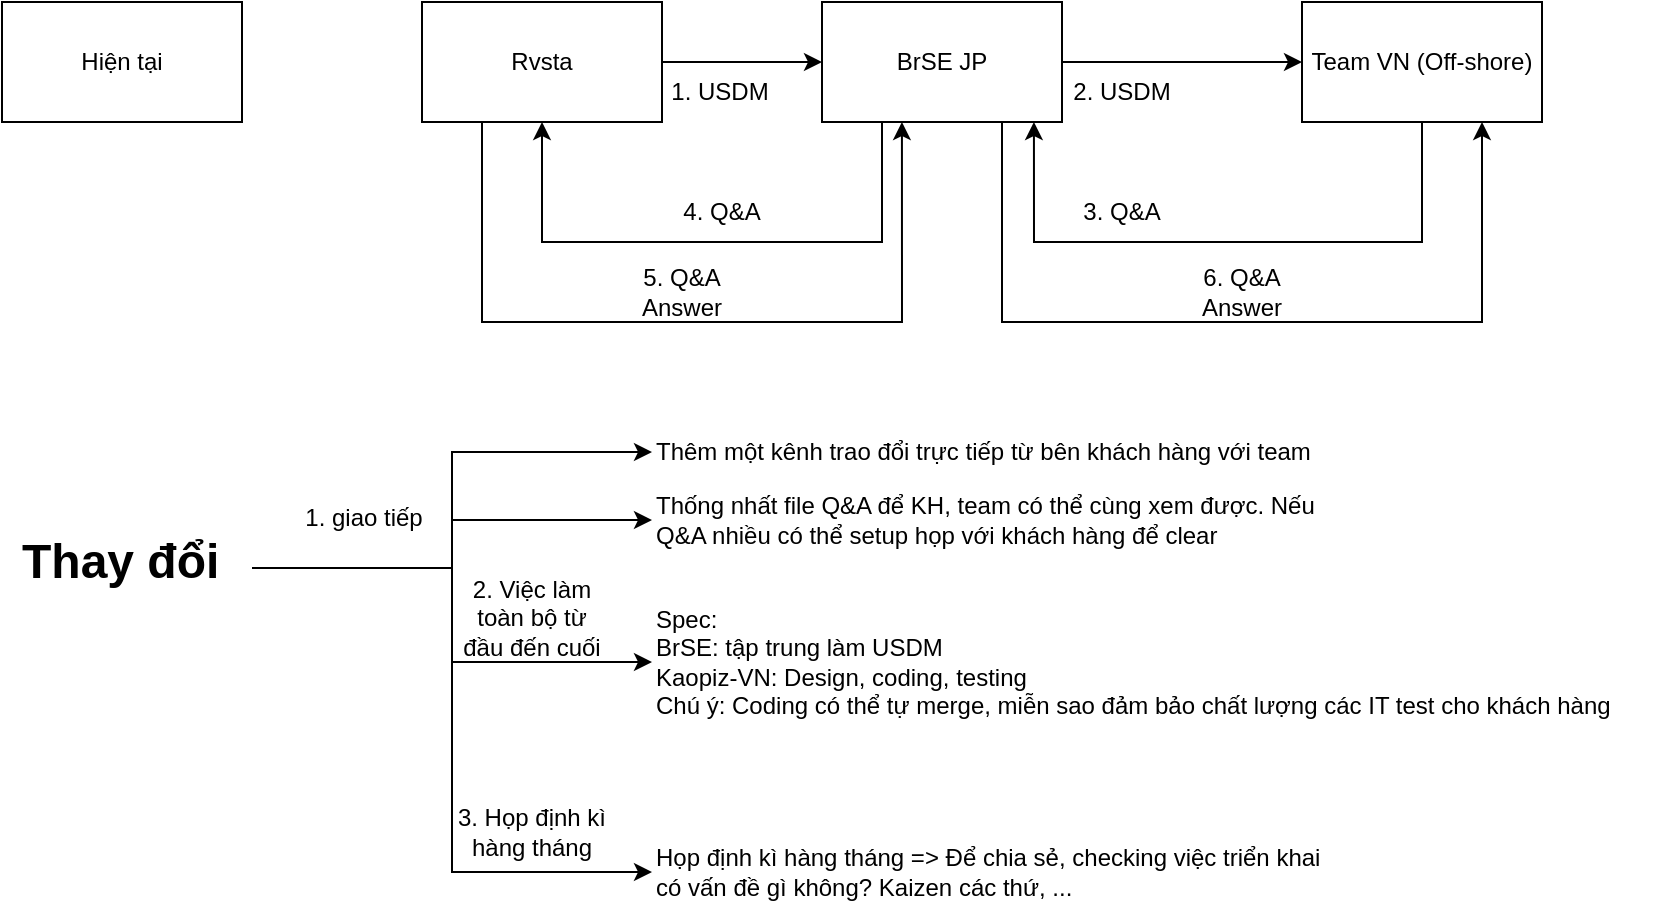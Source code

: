 <mxfile version="21.5.0" type="github" pages="2">
  <diagram name="Kaizen" id="AHfmtlic9p6acToqsaVe">
    <mxGraphModel dx="1434" dy="803" grid="0" gridSize="10" guides="1" tooltips="1" connect="1" arrows="1" fold="1" page="1" pageScale="1" pageWidth="1654" pageHeight="2336" math="0" shadow="0">
      <root>
        <mxCell id="0" />
        <mxCell id="1" parent="0" />
        <mxCell id="ek3ZrvGoVkmrdNauZXpV-6" style="edgeStyle=orthogonalEdgeStyle;rounded=0;orthogonalLoop=1;jettySize=auto;html=1;exitX=1;exitY=0.5;exitDx=0;exitDy=0;entryX=0;entryY=0.5;entryDx=0;entryDy=0;" parent="1" source="ek3ZrvGoVkmrdNauZXpV-2" target="ek3ZrvGoVkmrdNauZXpV-5" edge="1">
          <mxGeometry relative="1" as="geometry" />
        </mxCell>
        <mxCell id="ek3ZrvGoVkmrdNauZXpV-20" style="edgeStyle=orthogonalEdgeStyle;rounded=0;orthogonalLoop=1;jettySize=auto;html=1;exitX=0.25;exitY=1;exitDx=0;exitDy=0;entryX=0.333;entryY=1;entryDx=0;entryDy=0;entryPerimeter=0;" parent="1" source="ek3ZrvGoVkmrdNauZXpV-2" target="ek3ZrvGoVkmrdNauZXpV-5" edge="1">
          <mxGeometry relative="1" as="geometry">
            <Array as="points">
              <mxPoint x="310" y="360" />
              <mxPoint x="520" y="360" />
            </Array>
          </mxGeometry>
        </mxCell>
        <mxCell id="ek3ZrvGoVkmrdNauZXpV-2" value="Rvsta" style="rounded=0;whiteSpace=wrap;html=1;" parent="1" vertex="1">
          <mxGeometry x="280" y="200" width="120" height="60" as="geometry" />
        </mxCell>
        <mxCell id="ek3ZrvGoVkmrdNauZXpV-9" style="edgeStyle=orthogonalEdgeStyle;rounded=0;orthogonalLoop=1;jettySize=auto;html=1;exitX=1;exitY=0.5;exitDx=0;exitDy=0;entryX=0;entryY=0.5;entryDx=0;entryDy=0;" parent="1" source="ek3ZrvGoVkmrdNauZXpV-5" target="ek3ZrvGoVkmrdNauZXpV-8" edge="1">
          <mxGeometry relative="1" as="geometry" />
        </mxCell>
        <mxCell id="ek3ZrvGoVkmrdNauZXpV-17" style="edgeStyle=orthogonalEdgeStyle;rounded=0;orthogonalLoop=1;jettySize=auto;html=1;exitX=0.25;exitY=1;exitDx=0;exitDy=0;entryX=0.5;entryY=1;entryDx=0;entryDy=0;" parent="1" source="ek3ZrvGoVkmrdNauZXpV-5" target="ek3ZrvGoVkmrdNauZXpV-2" edge="1">
          <mxGeometry relative="1" as="geometry">
            <Array as="points">
              <mxPoint x="510" y="320" />
              <mxPoint x="340" y="320" />
            </Array>
          </mxGeometry>
        </mxCell>
        <mxCell id="ek3ZrvGoVkmrdNauZXpV-23" style="edgeStyle=orthogonalEdgeStyle;rounded=0;orthogonalLoop=1;jettySize=auto;html=1;exitX=0.75;exitY=1;exitDx=0;exitDy=0;entryX=0.75;entryY=1;entryDx=0;entryDy=0;" parent="1" source="ek3ZrvGoVkmrdNauZXpV-5" target="ek3ZrvGoVkmrdNauZXpV-8" edge="1">
          <mxGeometry relative="1" as="geometry">
            <Array as="points">
              <mxPoint x="570" y="360" />
              <mxPoint x="810" y="360" />
            </Array>
          </mxGeometry>
        </mxCell>
        <mxCell id="ek3ZrvGoVkmrdNauZXpV-5" value="BrSE JP" style="rounded=0;whiteSpace=wrap;html=1;" parent="1" vertex="1">
          <mxGeometry x="480" y="200" width="120" height="60" as="geometry" />
        </mxCell>
        <mxCell id="ek3ZrvGoVkmrdNauZXpV-7" value="1. USDM" style="text;html=1;strokeColor=none;fillColor=none;align=center;verticalAlign=middle;whiteSpace=wrap;rounded=0;" parent="1" vertex="1">
          <mxGeometry x="399" y="230" width="60" height="30" as="geometry" />
        </mxCell>
        <mxCell id="ek3ZrvGoVkmrdNauZXpV-22" style="edgeStyle=orthogonalEdgeStyle;rounded=0;orthogonalLoop=1;jettySize=auto;html=1;exitX=0.5;exitY=1;exitDx=0;exitDy=0;entryX=0.883;entryY=1;entryDx=0;entryDy=0;entryPerimeter=0;" parent="1" source="ek3ZrvGoVkmrdNauZXpV-8" target="ek3ZrvGoVkmrdNauZXpV-5" edge="1">
          <mxGeometry relative="1" as="geometry">
            <Array as="points">
              <mxPoint x="780" y="320" />
              <mxPoint x="586" y="320" />
            </Array>
          </mxGeometry>
        </mxCell>
        <mxCell id="ek3ZrvGoVkmrdNauZXpV-8" value="Team VN (Off-shore)" style="rounded=0;whiteSpace=wrap;html=1;" parent="1" vertex="1">
          <mxGeometry x="720" y="200" width="120" height="60" as="geometry" />
        </mxCell>
        <mxCell id="ek3ZrvGoVkmrdNauZXpV-11" value="2. USDM" style="text;html=1;strokeColor=none;fillColor=none;align=center;verticalAlign=middle;whiteSpace=wrap;rounded=0;" parent="1" vertex="1">
          <mxGeometry x="600" y="230" width="60" height="30" as="geometry" />
        </mxCell>
        <mxCell id="ek3ZrvGoVkmrdNauZXpV-13" value="3. Q&amp;amp;A" style="text;html=1;strokeColor=none;fillColor=none;align=center;verticalAlign=middle;whiteSpace=wrap;rounded=0;" parent="1" vertex="1">
          <mxGeometry x="600" y="290" width="60" height="30" as="geometry" />
        </mxCell>
        <mxCell id="ek3ZrvGoVkmrdNauZXpV-15" value="4. Q&amp;amp;A" style="text;html=1;strokeColor=none;fillColor=none;align=center;verticalAlign=middle;whiteSpace=wrap;rounded=0;" parent="1" vertex="1">
          <mxGeometry x="400" y="290" width="60" height="30" as="geometry" />
        </mxCell>
        <mxCell id="ek3ZrvGoVkmrdNauZXpV-19" value="Hiện tại" style="rounded=0;whiteSpace=wrap;html=1;" parent="1" vertex="1">
          <mxGeometry x="70" y="200" width="120" height="60" as="geometry" />
        </mxCell>
        <mxCell id="ek3ZrvGoVkmrdNauZXpV-21" value="5. Q&amp;amp;A Answer" style="text;html=1;strokeColor=none;fillColor=none;align=center;verticalAlign=middle;whiteSpace=wrap;rounded=0;" parent="1" vertex="1">
          <mxGeometry x="380" y="330" width="60" height="30" as="geometry" />
        </mxCell>
        <mxCell id="ek3ZrvGoVkmrdNauZXpV-24" value="6. Q&amp;amp;A Answer" style="text;html=1;strokeColor=none;fillColor=none;align=center;verticalAlign=middle;whiteSpace=wrap;rounded=0;" parent="1" vertex="1">
          <mxGeometry x="660" y="330" width="60" height="30" as="geometry" />
        </mxCell>
        <mxCell id="ek3ZrvGoVkmrdNauZXpV-45" style="edgeStyle=orthogonalEdgeStyle;rounded=0;orthogonalLoop=1;jettySize=auto;html=1;exitX=1;exitY=0.5;exitDx=0;exitDy=0;entryX=0;entryY=0.5;entryDx=0;entryDy=0;" parent="1" source="ek3ZrvGoVkmrdNauZXpV-41" target="ek3ZrvGoVkmrdNauZXpV-42" edge="1">
          <mxGeometry relative="1" as="geometry" />
        </mxCell>
        <mxCell id="ek3ZrvGoVkmrdNauZXpV-46" style="edgeStyle=orthogonalEdgeStyle;rounded=0;orthogonalLoop=1;jettySize=auto;html=1;exitX=1;exitY=0.5;exitDx=0;exitDy=0;" parent="1" source="ek3ZrvGoVkmrdNauZXpV-41" target="ek3ZrvGoVkmrdNauZXpV-43" edge="1">
          <mxGeometry relative="1" as="geometry" />
        </mxCell>
        <mxCell id="ek3ZrvGoVkmrdNauZXpV-47" style="edgeStyle=orthogonalEdgeStyle;rounded=0;orthogonalLoop=1;jettySize=auto;html=1;exitX=1;exitY=0.5;exitDx=0;exitDy=0;entryX=0;entryY=0.5;entryDx=0;entryDy=0;" parent="1" source="ek3ZrvGoVkmrdNauZXpV-41" target="ek3ZrvGoVkmrdNauZXpV-44" edge="1">
          <mxGeometry relative="1" as="geometry" />
        </mxCell>
        <mxCell id="ek3ZrvGoVkmrdNauZXpV-49" style="edgeStyle=orthogonalEdgeStyle;rounded=0;orthogonalLoop=1;jettySize=auto;html=1;exitX=1;exitY=0.5;exitDx=0;exitDy=0;entryX=0;entryY=0.5;entryDx=0;entryDy=0;" parent="1" source="ek3ZrvGoVkmrdNauZXpV-41" target="ek3ZrvGoVkmrdNauZXpV-48" edge="1">
          <mxGeometry relative="1" as="geometry" />
        </mxCell>
        <mxCell id="ek3ZrvGoVkmrdNauZXpV-41" value="&lt;h1&gt;Thay đổi&lt;/h1&gt;" style="text;html=1;strokeColor=none;fillColor=none;spacing=5;spacingTop=-20;whiteSpace=wrap;overflow=hidden;rounded=0;" parent="1" vertex="1">
          <mxGeometry x="75" y="460" width="120" height="46" as="geometry" />
        </mxCell>
        <mxCell id="ek3ZrvGoVkmrdNauZXpV-42" value="Thêm một kênh trao đổi trực tiếp từ bên khách hàng với team" style="text;html=1;strokeColor=none;fillColor=none;align=left;verticalAlign=middle;whiteSpace=wrap;rounded=0;" parent="1" vertex="1">
          <mxGeometry x="395" y="410" width="350" height="30" as="geometry" />
        </mxCell>
        <mxCell id="ek3ZrvGoVkmrdNauZXpV-43" value="Thống nhất file Q&amp;amp;A để KH, team có thể cùng xem được. Nếu Q&amp;amp;A nhiều có thể setup họp với khách hàng để clear" style="text;html=1;strokeColor=none;fillColor=none;align=left;verticalAlign=middle;whiteSpace=wrap;rounded=0;" parent="1" vertex="1">
          <mxGeometry x="395" y="444" width="350" height="30" as="geometry" />
        </mxCell>
        <mxCell id="ek3ZrvGoVkmrdNauZXpV-44" value="Spec:&lt;br&gt;BrSE: tập trung làm USDM&lt;br&gt;Kaopiz-VN: Design, coding, testing&lt;br&gt;Chú ý: Coding có thể tự merge, miễn sao đảm bảo chất lượng các IT test cho khách hàng" style="text;html=1;strokeColor=none;fillColor=none;align=left;verticalAlign=middle;whiteSpace=wrap;rounded=0;" parent="1" vertex="1">
          <mxGeometry x="395" y="500" width="505" height="60" as="geometry" />
        </mxCell>
        <mxCell id="ek3ZrvGoVkmrdNauZXpV-48" value="Họp định kì hàng tháng =&amp;gt; Để chia sẻ, checking việc triển khai có vấn đề gì không? Kaizen các thứ, ..." style="text;html=1;strokeColor=none;fillColor=none;align=left;verticalAlign=middle;whiteSpace=wrap;rounded=0;" parent="1" vertex="1">
          <mxGeometry x="395" y="620" width="350" height="30" as="geometry" />
        </mxCell>
        <mxCell id="ek3ZrvGoVkmrdNauZXpV-50" value="1. giao tiếp" style="text;html=1;strokeColor=none;fillColor=none;align=center;verticalAlign=middle;whiteSpace=wrap;rounded=0;" parent="1" vertex="1">
          <mxGeometry x="211" y="443" width="80" height="30" as="geometry" />
        </mxCell>
        <mxCell id="ek3ZrvGoVkmrdNauZXpV-51" value="2. Việc làm toàn bộ từ đầu đến cuối" style="text;html=1;strokeColor=none;fillColor=none;align=center;verticalAlign=middle;whiteSpace=wrap;rounded=0;" parent="1" vertex="1">
          <mxGeometry x="295" y="493" width="80" height="30" as="geometry" />
        </mxCell>
        <mxCell id="ek3ZrvGoVkmrdNauZXpV-52" value="3. Họp định kì hàng tháng" style="text;html=1;strokeColor=none;fillColor=none;align=center;verticalAlign=middle;whiteSpace=wrap;rounded=0;" parent="1" vertex="1">
          <mxGeometry x="295" y="600" width="80" height="30" as="geometry" />
        </mxCell>
      </root>
    </mxGraphModel>
  </diagram>
  <diagram id="5jnZgN5zK_yYuRSE3uTy" name="Taisei team">
    <mxGraphModel dx="1434" dy="803" grid="1" gridSize="10" guides="1" tooltips="1" connect="1" arrows="1" fold="1" page="1" pageScale="1" pageWidth="1654" pageHeight="2336" math="0" shadow="0">
      <root>
        <mxCell id="0" />
        <mxCell id="1" parent="0" />
      </root>
    </mxGraphModel>
  </diagram>
</mxfile>
